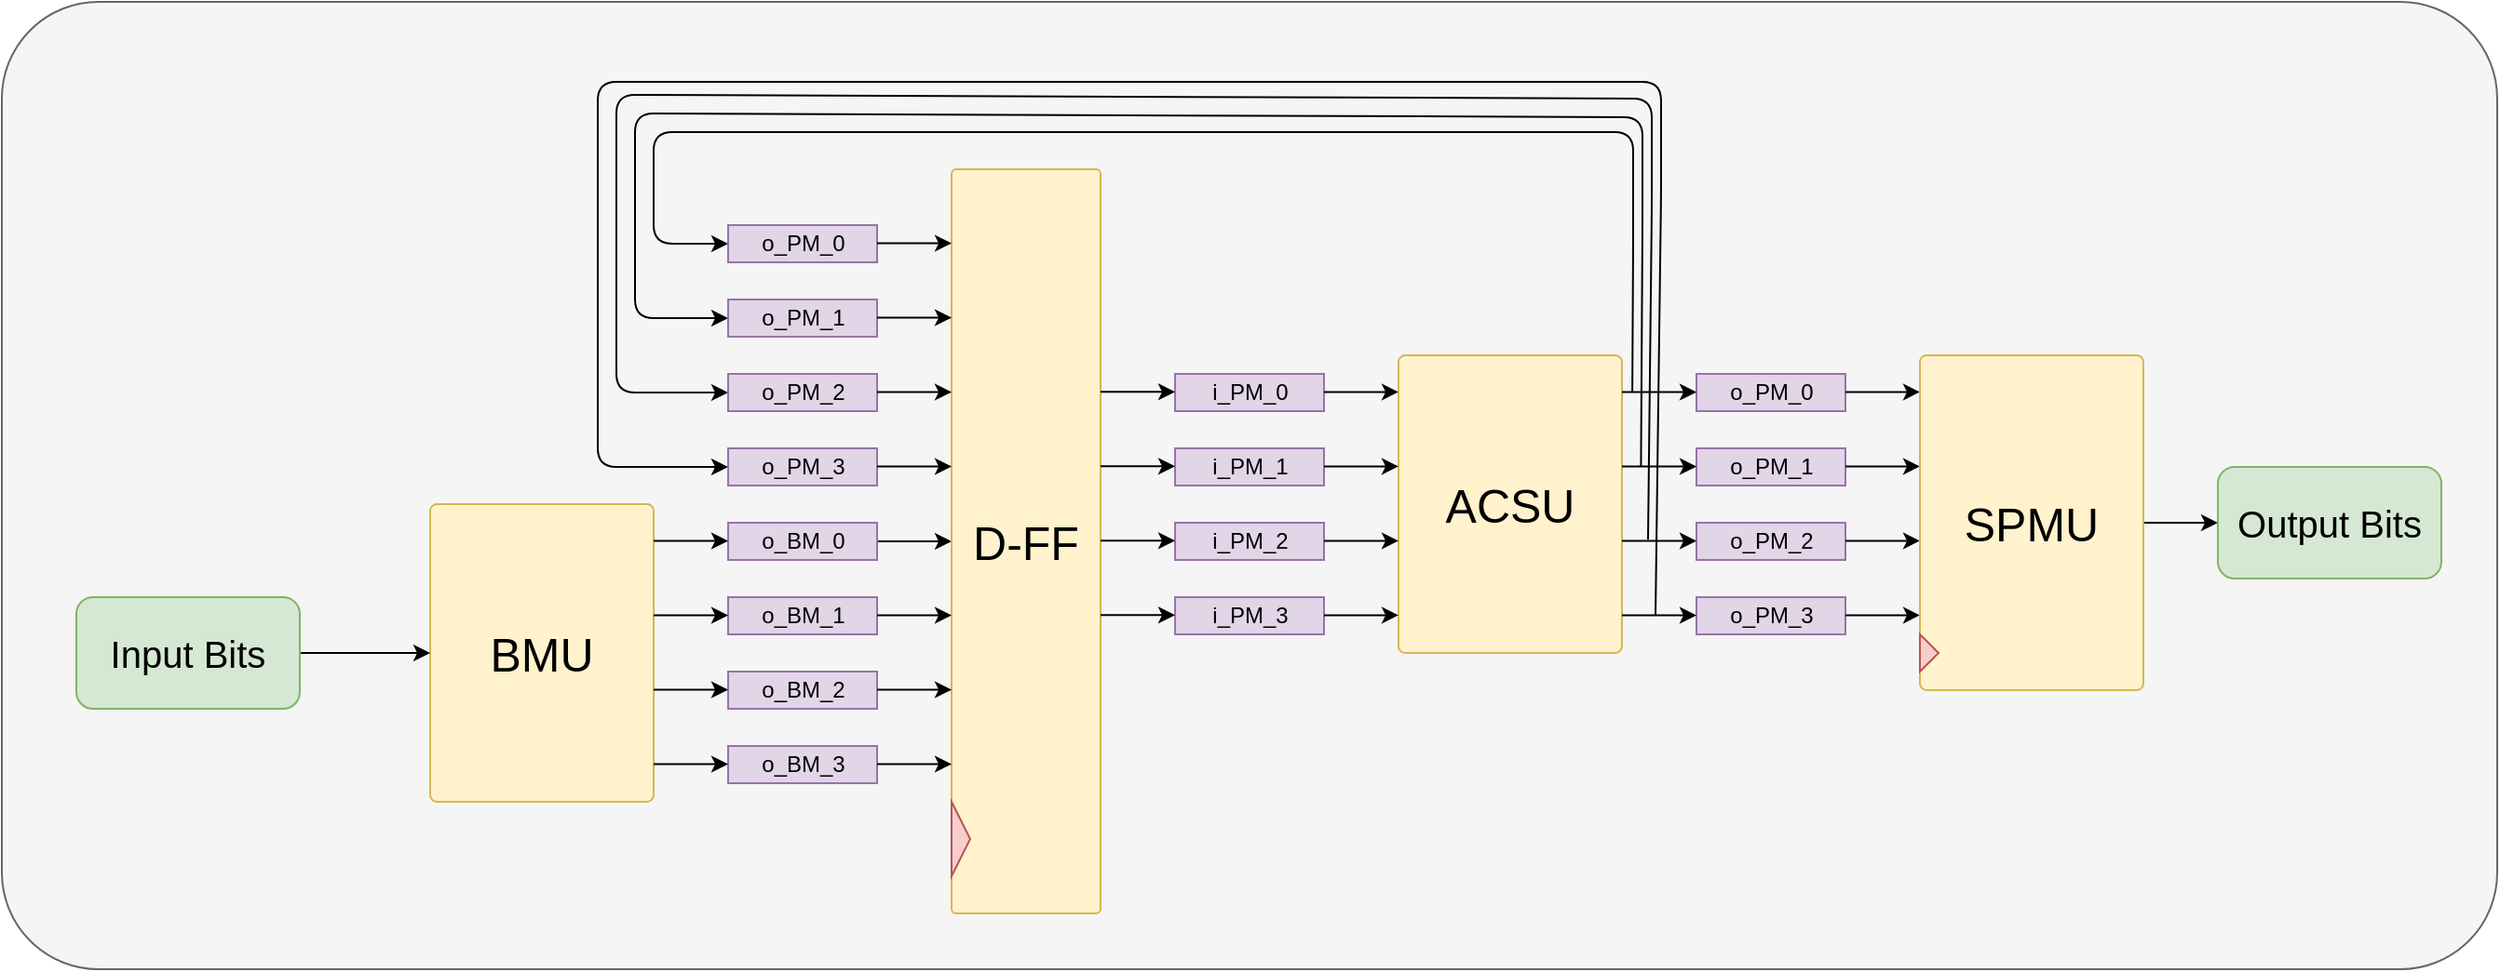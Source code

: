 <mxfile>
    <diagram id="sxcHiusy-_uwf1ueESdM" name="Page-1">
        <mxGraphModel dx="2761" dy="2516" grid="1" gridSize="10" guides="1" tooltips="1" connect="1" arrows="1" fold="1" page="1" pageScale="1" pageWidth="850" pageHeight="1100" math="0" shadow="0">
            <root>
                <mxCell id="0"/>
                <mxCell id="1" parent="0"/>
                <mxCell id="70" value="" style="rounded=1;whiteSpace=wrap;html=1;arcSize=10;fillColor=#f5f5f5;fontColor=#333333;strokeColor=#666666;" vertex="1" parent="1">
                    <mxGeometry x="-30" y="-50" width="1340" height="520" as="geometry"/>
                </mxCell>
                <mxCell id="21" style="edgeStyle=none;html=1;exitX=0;exitY=0;exitDx=80;exitDy=10;exitPerimeter=0;entryX=0;entryY=0.5;entryDx=0;entryDy=0;" edge="1" parent="1" source="4" target="11">
                    <mxGeometry relative="1" as="geometry"/>
                </mxCell>
                <mxCell id="4" value="o_BM_0" style="externalPins=0;recursiveResize=0;shadow=0;dashed=0;align=center;html=1;strokeWidth=1;shape=mxgraph.rtl.abstract.entity;container=1;collapsible=0;kind=inout;drawPins=0;left=1;right=1;bottom=0;top=0;fillColor=#e1d5e7;strokeColor=#9673a6;" vertex="1" parent="1">
                    <mxGeometry x="360" y="230" width="80" height="20" as="geometry"/>
                </mxCell>
                <mxCell id="8" value="o_BM_1" style="externalPins=0;recursiveResize=0;shadow=0;dashed=0;align=center;html=1;strokeWidth=1;shape=mxgraph.rtl.abstract.entity;container=1;collapsible=0;kind=inout;drawPins=0;left=1;right=1;bottom=0;top=0;fillColor=#e1d5e7;strokeColor=#9673a6;" vertex="1" parent="1">
                    <mxGeometry x="360" y="270" width="80" height="20" as="geometry"/>
                </mxCell>
                <mxCell id="9" value="o_BM_2" style="externalPins=0;recursiveResize=0;shadow=0;dashed=0;align=center;html=1;strokeWidth=1;shape=mxgraph.rtl.abstract.entity;container=1;collapsible=0;kind=inout;drawPins=0;left=1;right=1;bottom=0;top=0;fillColor=#e1d5e7;strokeColor=#9673a6;" vertex="1" parent="1">
                    <mxGeometry x="360" y="310" width="80" height="20" as="geometry"/>
                </mxCell>
                <mxCell id="10" value="o_BM_3" style="externalPins=0;recursiveResize=0;shadow=0;dashed=0;align=center;html=1;strokeWidth=1;shape=mxgraph.rtl.abstract.entity;container=1;collapsible=0;kind=inout;drawPins=0;left=1;right=1;bottom=0;top=0;fillColor=#e1d5e7;strokeColor=#9673a6;" vertex="1" parent="1">
                    <mxGeometry x="360" y="350" width="80" height="20" as="geometry"/>
                </mxCell>
                <mxCell id="12" value="&lt;font style=&quot;font-size: 25px;&quot;&gt;BMU&lt;/font&gt;" style="rounded=1;whiteSpace=wrap;html=1;fillColor=#fff2cc;strokeColor=#d6b656;arcSize=3;" vertex="1" parent="1">
                    <mxGeometry x="200" y="220" width="120" height="160" as="geometry"/>
                </mxCell>
                <mxCell id="14" value="" style="group" vertex="1" connectable="0" parent="1">
                    <mxGeometry x="480" y="40" width="80" height="400" as="geometry"/>
                </mxCell>
                <mxCell id="11" value="&lt;font style=&quot;font-size: 25px;&quot;&gt;D-FF&lt;/font&gt;" style="rounded=1;whiteSpace=wrap;html=1;fillColor=#fff2cc;strokeColor=#d6b656;arcSize=3;" vertex="1" parent="14">
                    <mxGeometry width="80" height="400" as="geometry"/>
                </mxCell>
                <mxCell id="13" value="" style="triangle;whiteSpace=wrap;html=1;fillColor=#f8cecc;strokeColor=#b85450;" vertex="1" parent="14">
                    <mxGeometry y="340" width="10" height="40" as="geometry"/>
                </mxCell>
                <mxCell id="53" style="edgeStyle=none;html=1;exitX=0.289;exitY=-0.302;exitDx=0;exitDy=0;entryX=0;entryY=0;entryDx=0;entryDy=10;exitPerimeter=0;entryPerimeter=0;" edge="1" parent="1" target="62">
                    <mxGeometry relative="1" as="geometry">
                        <mxPoint x="474" y="80" as="targetPoint"/>
                        <mxPoint x="845.56" y="159.616" as="sourcePoint"/>
                        <Array as="points">
                            <mxPoint x="846" y="80"/>
                            <mxPoint x="846" y="20"/>
                            <mxPoint x="320" y="20"/>
                            <mxPoint x="320" y="80"/>
                        </Array>
                    </mxGeometry>
                </mxCell>
                <mxCell id="15" value="&lt;font style=&quot;font-size: 25px;&quot;&gt;ACSU&lt;/font&gt;" style="rounded=1;whiteSpace=wrap;html=1;fillColor=#fff2cc;strokeColor=#d6b656;arcSize=3;" vertex="1" parent="1">
                    <mxGeometry x="720" y="140" width="120" height="160" as="geometry"/>
                </mxCell>
                <mxCell id="16" value="o_PM_0" style="externalPins=0;recursiveResize=0;shadow=0;dashed=0;align=center;html=1;strokeWidth=1;shape=mxgraph.rtl.abstract.entity;container=1;collapsible=0;kind=inout;drawPins=0;left=1;right=1;bottom=0;top=0;fillColor=#e1d5e7;strokeColor=#9673a6;" vertex="1" parent="1">
                    <mxGeometry x="880" y="150" width="80" height="20" as="geometry"/>
                </mxCell>
                <mxCell id="17" value="o_PM_1" style="externalPins=0;recursiveResize=0;shadow=0;dashed=0;align=center;html=1;strokeWidth=1;shape=mxgraph.rtl.abstract.entity;container=1;collapsible=0;kind=inout;drawPins=0;left=1;right=1;bottom=0;top=0;fillColor=#e1d5e7;strokeColor=#9673a6;" vertex="1" parent="1">
                    <mxGeometry x="880" y="190" width="80" height="20" as="geometry"/>
                </mxCell>
                <mxCell id="18" value="o_PM_2" style="externalPins=0;recursiveResize=0;shadow=0;dashed=0;align=center;html=1;strokeWidth=1;shape=mxgraph.rtl.abstract.entity;container=1;collapsible=0;kind=inout;drawPins=0;left=1;right=1;bottom=0;top=0;fillColor=#e1d5e7;strokeColor=#9673a6;" vertex="1" parent="1">
                    <mxGeometry x="880" y="230" width="80" height="20" as="geometry"/>
                </mxCell>
                <mxCell id="19" value="o_PM_3" style="externalPins=0;recursiveResize=0;shadow=0;dashed=0;align=center;html=1;strokeWidth=1;shape=mxgraph.rtl.abstract.entity;container=1;collapsible=0;kind=inout;drawPins=0;left=1;right=1;bottom=0;top=0;fillColor=#e1d5e7;strokeColor=#9673a6;" vertex="1" parent="1">
                    <mxGeometry x="880" y="270" width="80" height="20" as="geometry"/>
                </mxCell>
                <mxCell id="23" style="edgeStyle=none;html=1;exitX=0;exitY=0;exitDx=80;exitDy=10;exitPerimeter=0;entryX=0;entryY=0.5;entryDx=0;entryDy=0;" edge="1" parent="1">
                    <mxGeometry relative="1" as="geometry">
                        <mxPoint x="440" y="279.76" as="sourcePoint"/>
                        <mxPoint x="480" y="279.76" as="targetPoint"/>
                    </mxGeometry>
                </mxCell>
                <mxCell id="24" style="edgeStyle=none;html=1;exitX=0;exitY=0;exitDx=80;exitDy=10;exitPerimeter=0;entryX=0;entryY=0.5;entryDx=0;entryDy=0;" edge="1" parent="1">
                    <mxGeometry relative="1" as="geometry">
                        <mxPoint x="440" y="319.76" as="sourcePoint"/>
                        <mxPoint x="480" y="319.76" as="targetPoint"/>
                    </mxGeometry>
                </mxCell>
                <mxCell id="25" style="edgeStyle=none;html=1;exitX=0;exitY=0;exitDx=80;exitDy=10;exitPerimeter=0;entryX=0;entryY=0.5;entryDx=0;entryDy=0;" edge="1" parent="1">
                    <mxGeometry relative="1" as="geometry">
                        <mxPoint x="440" y="359.76" as="sourcePoint"/>
                        <mxPoint x="480" y="359.76" as="targetPoint"/>
                    </mxGeometry>
                </mxCell>
                <mxCell id="26" style="edgeStyle=none;html=1;exitX=0;exitY=0;exitDx=80;exitDy=10;exitPerimeter=0;entryX=0;entryY=0.5;entryDx=0;entryDy=0;" edge="1" parent="1">
                    <mxGeometry relative="1" as="geometry">
                        <mxPoint x="320" y="239.76" as="sourcePoint"/>
                        <mxPoint x="360" y="239.76" as="targetPoint"/>
                    </mxGeometry>
                </mxCell>
                <mxCell id="27" style="edgeStyle=none;html=1;exitX=0;exitY=0;exitDx=80;exitDy=10;exitPerimeter=0;entryX=0;entryY=0.5;entryDx=0;entryDy=0;" edge="1" parent="1">
                    <mxGeometry relative="1" as="geometry">
                        <mxPoint x="320" y="279.76" as="sourcePoint"/>
                        <mxPoint x="360" y="279.76" as="targetPoint"/>
                    </mxGeometry>
                </mxCell>
                <mxCell id="28" style="edgeStyle=none;html=1;exitX=0;exitY=0;exitDx=80;exitDy=10;exitPerimeter=0;entryX=0;entryY=0.5;entryDx=0;entryDy=0;" edge="1" parent="1">
                    <mxGeometry relative="1" as="geometry">
                        <mxPoint x="320" y="319.76" as="sourcePoint"/>
                        <mxPoint x="360" y="319.76" as="targetPoint"/>
                    </mxGeometry>
                </mxCell>
                <mxCell id="29" style="edgeStyle=none;html=1;exitX=0;exitY=0;exitDx=80;exitDy=10;exitPerimeter=0;entryX=0;entryY=0.5;entryDx=0;entryDy=0;" edge="1" parent="1">
                    <mxGeometry relative="1" as="geometry">
                        <mxPoint x="320" y="359.76" as="sourcePoint"/>
                        <mxPoint x="360" y="359.76" as="targetPoint"/>
                    </mxGeometry>
                </mxCell>
                <mxCell id="31" style="edgeStyle=none;html=1;exitX=1;exitY=0.5;exitDx=0;exitDy=0;entryX=0;entryY=0.5;entryDx=0;entryDy=0;" edge="1" parent="1" source="30" target="12">
                    <mxGeometry relative="1" as="geometry"/>
                </mxCell>
                <mxCell id="30" value="&lt;font style=&quot;font-size: 20px;&quot;&gt;Input Bits&lt;/font&gt;" style="rounded=1;whiteSpace=wrap;html=1;fillColor=#d5e8d4;strokeColor=#82b366;" vertex="1" parent="1">
                    <mxGeometry x="10" y="270" width="120" height="60" as="geometry"/>
                </mxCell>
                <mxCell id="32" style="edgeStyle=none;html=1;exitX=0;exitY=0;exitDx=80;exitDy=10;exitPerimeter=0;entryX=0;entryY=0.5;entryDx=0;entryDy=0;" edge="1" parent="1">
                    <mxGeometry relative="1" as="geometry">
                        <mxPoint x="960" y="279.71" as="sourcePoint"/>
                        <mxPoint x="1000" y="279.71" as="targetPoint"/>
                    </mxGeometry>
                </mxCell>
                <mxCell id="33" style="edgeStyle=none;html=1;exitX=0;exitY=0;exitDx=80;exitDy=10;exitPerimeter=0;entryX=0;entryY=0.5;entryDx=0;entryDy=0;" edge="1" parent="1">
                    <mxGeometry relative="1" as="geometry">
                        <mxPoint x="960" y="239.71" as="sourcePoint"/>
                        <mxPoint x="1000" y="239.71" as="targetPoint"/>
                    </mxGeometry>
                </mxCell>
                <mxCell id="34" style="edgeStyle=none;html=1;exitX=0;exitY=0;exitDx=80;exitDy=10;exitPerimeter=0;entryX=0;entryY=0.5;entryDx=0;entryDy=0;" edge="1" parent="1">
                    <mxGeometry relative="1" as="geometry">
                        <mxPoint x="960" y="199.71" as="sourcePoint"/>
                        <mxPoint x="1000" y="199.71" as="targetPoint"/>
                    </mxGeometry>
                </mxCell>
                <mxCell id="35" style="edgeStyle=none;html=1;exitX=0;exitY=0;exitDx=80;exitDy=10;exitPerimeter=0;entryX=0;entryY=0.5;entryDx=0;entryDy=0;" edge="1" parent="1">
                    <mxGeometry relative="1" as="geometry">
                        <mxPoint x="960" y="159.71" as="sourcePoint"/>
                        <mxPoint x="1000" y="159.71" as="targetPoint"/>
                    </mxGeometry>
                </mxCell>
                <mxCell id="36" value="i_PM_0" style="externalPins=0;recursiveResize=0;shadow=0;dashed=0;align=center;html=1;strokeWidth=1;shape=mxgraph.rtl.abstract.entity;container=1;collapsible=0;kind=inout;drawPins=0;left=1;right=1;bottom=0;top=0;fillColor=#e1d5e7;strokeColor=#9673a6;" vertex="1" parent="1">
                    <mxGeometry x="600" y="150" width="80" height="20" as="geometry"/>
                </mxCell>
                <mxCell id="37" value="i_PM_1" style="externalPins=0;recursiveResize=0;shadow=0;dashed=0;align=center;html=1;strokeWidth=1;shape=mxgraph.rtl.abstract.entity;container=1;collapsible=0;kind=inout;drawPins=0;left=1;right=1;bottom=0;top=0;fillColor=#e1d5e7;strokeColor=#9673a6;" vertex="1" parent="1">
                    <mxGeometry x="600" y="190" width="80" height="20" as="geometry"/>
                </mxCell>
                <mxCell id="38" value="i_PM_2" style="externalPins=0;recursiveResize=0;shadow=0;dashed=0;align=center;html=1;strokeWidth=1;shape=mxgraph.rtl.abstract.entity;container=1;collapsible=0;kind=inout;drawPins=0;left=1;right=1;bottom=0;top=0;fillColor=#e1d5e7;strokeColor=#9673a6;" vertex="1" parent="1">
                    <mxGeometry x="600" y="230" width="80" height="20" as="geometry"/>
                </mxCell>
                <mxCell id="39" value="i_PM_3" style="externalPins=0;recursiveResize=0;shadow=0;dashed=0;align=center;html=1;strokeWidth=1;shape=mxgraph.rtl.abstract.entity;container=1;collapsible=0;kind=inout;drawPins=0;left=1;right=1;bottom=0;top=0;fillColor=#e1d5e7;strokeColor=#9673a6;" vertex="1" parent="1">
                    <mxGeometry x="600" y="270" width="80" height="20" as="geometry"/>
                </mxCell>
                <mxCell id="40" style="edgeStyle=none;html=1;exitX=0;exitY=0;exitDx=80;exitDy=10;exitPerimeter=0;entryX=0;entryY=0.5;entryDx=0;entryDy=0;" edge="1" parent="1">
                    <mxGeometry relative="1" as="geometry">
                        <mxPoint x="680" y="279.71" as="sourcePoint"/>
                        <mxPoint x="720" y="279.71" as="targetPoint"/>
                    </mxGeometry>
                </mxCell>
                <mxCell id="41" style="edgeStyle=none;html=1;exitX=0;exitY=0;exitDx=80;exitDy=10;exitPerimeter=0;entryX=0;entryY=0.5;entryDx=0;entryDy=0;" edge="1" parent="1">
                    <mxGeometry relative="1" as="geometry">
                        <mxPoint x="680" y="239.71" as="sourcePoint"/>
                        <mxPoint x="720" y="239.71" as="targetPoint"/>
                    </mxGeometry>
                </mxCell>
                <mxCell id="42" style="edgeStyle=none;html=1;exitX=0;exitY=0;exitDx=80;exitDy=10;exitPerimeter=0;entryX=0;entryY=0.5;entryDx=0;entryDy=0;" edge="1" parent="1">
                    <mxGeometry relative="1" as="geometry">
                        <mxPoint x="680" y="199.71" as="sourcePoint"/>
                        <mxPoint x="720" y="199.71" as="targetPoint"/>
                    </mxGeometry>
                </mxCell>
                <mxCell id="43" style="edgeStyle=none;html=1;exitX=0;exitY=0;exitDx=80;exitDy=10;exitPerimeter=0;entryX=0;entryY=0.5;entryDx=0;entryDy=0;" edge="1" parent="1">
                    <mxGeometry relative="1" as="geometry">
                        <mxPoint x="680" y="159.71" as="sourcePoint"/>
                        <mxPoint x="720" y="159.71" as="targetPoint"/>
                    </mxGeometry>
                </mxCell>
                <mxCell id="44" style="edgeStyle=none;html=1;exitX=0;exitY=0;exitDx=80;exitDy=10;exitPerimeter=0;entryX=0;entryY=0.5;entryDx=0;entryDy=0;" edge="1" parent="1">
                    <mxGeometry relative="1" as="geometry">
                        <mxPoint x="560" y="279.66" as="sourcePoint"/>
                        <mxPoint x="600" y="279.66" as="targetPoint"/>
                    </mxGeometry>
                </mxCell>
                <mxCell id="45" style="edgeStyle=none;html=1;exitX=0;exitY=0;exitDx=80;exitDy=10;exitPerimeter=0;entryX=0;entryY=0.5;entryDx=0;entryDy=0;" edge="1" parent="1">
                    <mxGeometry relative="1" as="geometry">
                        <mxPoint x="560" y="239.66" as="sourcePoint"/>
                        <mxPoint x="600" y="239.66" as="targetPoint"/>
                    </mxGeometry>
                </mxCell>
                <mxCell id="46" style="edgeStyle=none;html=1;exitX=0;exitY=0;exitDx=80;exitDy=10;exitPerimeter=0;entryX=0;entryY=0.5;entryDx=0;entryDy=0;" edge="1" parent="1">
                    <mxGeometry relative="1" as="geometry">
                        <mxPoint x="560" y="199.66" as="sourcePoint"/>
                        <mxPoint x="600" y="199.66" as="targetPoint"/>
                    </mxGeometry>
                </mxCell>
                <mxCell id="47" style="edgeStyle=none;html=1;exitX=0;exitY=0;exitDx=80;exitDy=10;exitPerimeter=0;entryX=0;entryY=0.5;entryDx=0;entryDy=0;" edge="1" parent="1">
                    <mxGeometry relative="1" as="geometry">
                        <mxPoint x="560" y="159.66" as="sourcePoint"/>
                        <mxPoint x="600" y="159.66" as="targetPoint"/>
                    </mxGeometry>
                </mxCell>
                <mxCell id="61" style="edgeStyle=none;html=1;exitX=1;exitY=0.5;exitDx=0;exitDy=0;entryX=0;entryY=0.5;entryDx=0;entryDy=0;" edge="1" parent="1" source="48" target="60">
                    <mxGeometry relative="1" as="geometry"/>
                </mxCell>
                <mxCell id="48" value="&lt;font style=&quot;font-size: 25px;&quot;&gt;SPMU&lt;/font&gt;" style="rounded=1;whiteSpace=wrap;html=1;fillColor=#fff2cc;strokeColor=#d6b656;arcSize=3;" vertex="1" parent="1">
                    <mxGeometry x="1000" y="140" width="120" height="180" as="geometry"/>
                </mxCell>
                <mxCell id="49" style="edgeStyle=none;html=1;exitX=0;exitY=0;exitDx=80;exitDy=10;exitPerimeter=0;entryX=0;entryY=0.5;entryDx=0;entryDy=0;" edge="1" parent="1">
                    <mxGeometry relative="1" as="geometry">
                        <mxPoint x="840" y="159.76" as="sourcePoint"/>
                        <mxPoint x="880" y="159.76" as="targetPoint"/>
                    </mxGeometry>
                </mxCell>
                <mxCell id="50" style="edgeStyle=none;html=1;exitX=0;exitY=0;exitDx=80;exitDy=10;exitPerimeter=0;entryX=0;entryY=0.5;entryDx=0;entryDy=0;" edge="1" parent="1">
                    <mxGeometry relative="1" as="geometry">
                        <mxPoint x="840" y="199.76" as="sourcePoint"/>
                        <mxPoint x="880" y="199.76" as="targetPoint"/>
                    </mxGeometry>
                </mxCell>
                <mxCell id="51" style="edgeStyle=none;html=1;exitX=0;exitY=0;exitDx=80;exitDy=10;exitPerimeter=0;entryX=0;entryY=0.5;entryDx=0;entryDy=0;" edge="1" parent="1">
                    <mxGeometry relative="1" as="geometry">
                        <mxPoint x="840" y="239.76" as="sourcePoint"/>
                        <mxPoint x="880" y="239.76" as="targetPoint"/>
                    </mxGeometry>
                </mxCell>
                <mxCell id="52" style="edgeStyle=none;html=1;exitX=0;exitY=0;exitDx=80;exitDy=10;exitPerimeter=0;entryX=0;entryY=0.5;entryDx=0;entryDy=0;" edge="1" parent="1">
                    <mxGeometry relative="1" as="geometry">
                        <mxPoint x="840" y="279.76" as="sourcePoint"/>
                        <mxPoint x="880" y="279.76" as="targetPoint"/>
                    </mxGeometry>
                </mxCell>
                <mxCell id="54" style="edgeStyle=none;html=1;exitX=0.405;exitY=0.404;exitDx=0;exitDy=0;entryX=0;entryY=0;entryDx=0;entryDy=10;exitPerimeter=0;entryPerimeter=0;" edge="1" parent="1" target="63">
                    <mxGeometry relative="1" as="geometry">
                        <mxPoint x="479" y="72" as="targetPoint"/>
                        <mxPoint x="850.2" y="199.952" as="sourcePoint"/>
                        <Array as="points">
                            <mxPoint x="851" y="72"/>
                            <mxPoint x="851" y="12"/>
                            <mxPoint x="310" y="10"/>
                            <mxPoint x="310" y="120"/>
                        </Array>
                    </mxGeometry>
                </mxCell>
                <mxCell id="55" style="edgeStyle=none;html=1;exitX=0.5;exitY=-1.596;exitDx=0;exitDy=0;entryX=0;entryY=0;entryDx=0;entryDy=10;exitPerimeter=0;entryPerimeter=0;" edge="1" parent="1" target="64">
                    <mxGeometry relative="1" as="geometry">
                        <mxPoint x="484" y="62" as="targetPoint"/>
                        <mxPoint x="854" y="239" as="sourcePoint"/>
                        <Array as="points">
                            <mxPoint x="856" y="62"/>
                            <mxPoint x="856" y="2"/>
                            <mxPoint x="300"/>
                            <mxPoint x="300" y="160"/>
                        </Array>
                    </mxGeometry>
                </mxCell>
                <mxCell id="56" style="edgeStyle=none;html=1;exitX=0.45;exitY=0.6;exitDx=0;exitDy=0;entryX=0;entryY=0;entryDx=0;entryDy=10;exitPerimeter=0;entryPerimeter=0;" edge="1" parent="1" source="52" target="65">
                    <mxGeometry relative="1" as="geometry">
                        <mxPoint x="489" y="53" as="targetPoint"/>
                        <mxPoint x="859" y="230" as="sourcePoint"/>
                        <Array as="points">
                            <mxPoint x="861" y="53"/>
                            <mxPoint x="861" y="-7"/>
                            <mxPoint x="290" y="-7"/>
                            <mxPoint x="290" y="200"/>
                        </Array>
                    </mxGeometry>
                </mxCell>
                <mxCell id="57" value="" style="triangle;whiteSpace=wrap;html=1;fillColor=#f8cecc;strokeColor=#b85450;" vertex="1" parent="1">
                    <mxGeometry x="1000" y="290" width="10" height="20" as="geometry"/>
                </mxCell>
                <mxCell id="60" value="&lt;font style=&quot;font-size: 20px;&quot;&gt;Output Bits&lt;/font&gt;" style="rounded=1;whiteSpace=wrap;html=1;fillColor=#d5e8d4;strokeColor=#82b366;" vertex="1" parent="1">
                    <mxGeometry x="1160" y="200" width="120" height="60" as="geometry"/>
                </mxCell>
                <mxCell id="62" value="o_PM_0" style="externalPins=0;recursiveResize=0;shadow=0;dashed=0;align=center;html=1;strokeWidth=1;shape=mxgraph.rtl.abstract.entity;container=1;collapsible=0;kind=inout;drawPins=0;left=1;right=1;bottom=0;top=0;fillColor=#e1d5e7;strokeColor=#9673a6;" vertex="1" parent="1">
                    <mxGeometry x="360" y="70" width="80" height="20" as="geometry"/>
                </mxCell>
                <mxCell id="63" value="o_PM_1" style="externalPins=0;recursiveResize=0;shadow=0;dashed=0;align=center;html=1;strokeWidth=1;shape=mxgraph.rtl.abstract.entity;container=1;collapsible=0;kind=inout;drawPins=0;left=1;right=1;bottom=0;top=0;fillColor=#e1d5e7;strokeColor=#9673a6;" vertex="1" parent="1">
                    <mxGeometry x="360" y="110" width="80" height="20" as="geometry"/>
                </mxCell>
                <mxCell id="64" value="o_PM_2" style="externalPins=0;recursiveResize=0;shadow=0;dashed=0;align=center;html=1;strokeWidth=1;shape=mxgraph.rtl.abstract.entity;container=1;collapsible=0;kind=inout;drawPins=0;left=1;right=1;bottom=0;top=0;fillColor=#e1d5e7;strokeColor=#9673a6;" vertex="1" parent="1">
                    <mxGeometry x="360" y="150" width="80" height="20" as="geometry"/>
                </mxCell>
                <mxCell id="65" value="o_PM_3" style="externalPins=0;recursiveResize=0;shadow=0;dashed=0;align=center;html=1;strokeWidth=1;shape=mxgraph.rtl.abstract.entity;container=1;collapsible=0;kind=inout;drawPins=0;left=1;right=1;bottom=0;top=0;fillColor=#e1d5e7;strokeColor=#9673a6;" vertex="1" parent="1">
                    <mxGeometry x="360" y="190" width="80" height="20" as="geometry"/>
                </mxCell>
                <mxCell id="66" style="edgeStyle=none;html=1;exitX=0;exitY=0;exitDx=80;exitDy=10;exitPerimeter=0;entryX=0;entryY=0.5;entryDx=0;entryDy=0;" edge="1" parent="1">
                    <mxGeometry relative="1" as="geometry">
                        <mxPoint x="440" y="199.79" as="sourcePoint"/>
                        <mxPoint x="480" y="199.79" as="targetPoint"/>
                    </mxGeometry>
                </mxCell>
                <mxCell id="67" style="edgeStyle=none;html=1;exitX=0;exitY=0;exitDx=80;exitDy=10;exitPerimeter=0;entryX=0;entryY=0.5;entryDx=0;entryDy=0;" edge="1" parent="1">
                    <mxGeometry relative="1" as="geometry">
                        <mxPoint x="440" y="159.79" as="sourcePoint"/>
                        <mxPoint x="480" y="159.79" as="targetPoint"/>
                    </mxGeometry>
                </mxCell>
                <mxCell id="68" style="edgeStyle=none;html=1;exitX=0;exitY=0;exitDx=80;exitDy=10;exitPerimeter=0;entryX=0;entryY=0.5;entryDx=0;entryDy=0;" edge="1" parent="1">
                    <mxGeometry relative="1" as="geometry">
                        <mxPoint x="440" y="119.79" as="sourcePoint"/>
                        <mxPoint x="480" y="119.79" as="targetPoint"/>
                    </mxGeometry>
                </mxCell>
                <mxCell id="69" style="edgeStyle=none;html=1;exitX=0;exitY=0;exitDx=80;exitDy=10;exitPerimeter=0;entryX=0;entryY=0.5;entryDx=0;entryDy=0;" edge="1" parent="1">
                    <mxGeometry relative="1" as="geometry">
                        <mxPoint x="440" y="79.79" as="sourcePoint"/>
                        <mxPoint x="480" y="79.79" as="targetPoint"/>
                    </mxGeometry>
                </mxCell>
            </root>
        </mxGraphModel>
    </diagram>
</mxfile>
